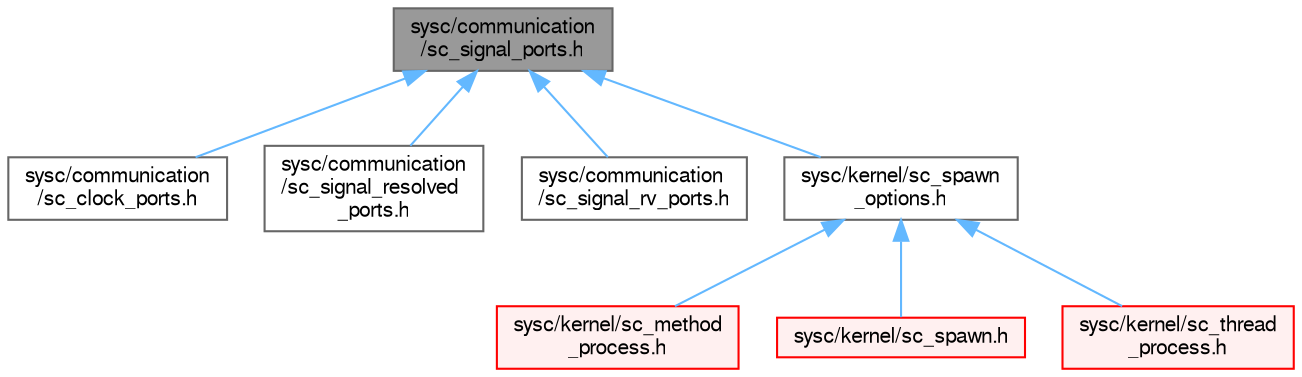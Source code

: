 digraph "sysc/communication/sc_signal_ports.h"
{
 // LATEX_PDF_SIZE
  bgcolor="transparent";
  edge [fontname=FreeSans,fontsize=10,labelfontname=FreeSans,labelfontsize=10];
  node [fontname=FreeSans,fontsize=10,shape=box,height=0.2,width=0.4];
  Node1 [id="Node000001",label="sysc/communication\l/sc_signal_ports.h",height=0.2,width=0.4,color="gray40", fillcolor="grey60", style="filled", fontcolor="black",tooltip=" "];
  Node1 -> Node2 [id="edge1_Node000001_Node000002",dir="back",color="steelblue1",style="solid",tooltip=" "];
  Node2 [id="Node000002",label="sysc/communication\l/sc_clock_ports.h",height=0.2,width=0.4,color="grey40", fillcolor="white", style="filled",URL="$a00293.html",tooltip=" "];
  Node1 -> Node3 [id="edge2_Node000001_Node000003",dir="back",color="steelblue1",style="solid",tooltip=" "];
  Node3 [id="Node000003",label="sysc/communication\l/sc_signal_resolved\l_ports.h",height=0.2,width=0.4,color="grey40", fillcolor="white", style="filled",URL="$a00254.html",tooltip=" "];
  Node1 -> Node4 [id="edge3_Node000001_Node000004",dir="back",color="steelblue1",style="solid",tooltip=" "];
  Node4 [id="Node000004",label="sysc/communication\l/sc_signal_rv_ports.h",height=0.2,width=0.4,color="grey40", fillcolor="white", style="filled",URL="$a00320.html",tooltip=" "];
  Node1 -> Node5 [id="edge4_Node000001_Node000005",dir="back",color="steelblue1",style="solid",tooltip=" "];
  Node5 [id="Node000005",label="sysc/kernel/sc_spawn\l_options.h",height=0.2,width=0.4,color="grey40", fillcolor="white", style="filled",URL="$a00395.html",tooltip=" "];
  Node5 -> Node6 [id="edge5_Node000005_Node000006",dir="back",color="steelblue1",style="solid",tooltip=" "];
  Node6 [id="Node000006",label="sysc/kernel/sc_method\l_process.h",height=0.2,width=0.4,color="red", fillcolor="#FFF0F0", style="filled",URL="$a00404.html",tooltip=" "];
  Node5 -> Node11 [id="edge6_Node000005_Node000011",dir="back",color="steelblue1",style="solid",tooltip=" "];
  Node11 [id="Node000011",label="sysc/kernel/sc_spawn.h",height=0.2,width=0.4,color="red", fillcolor="#FFF0F0", style="filled",URL="$a00422.html",tooltip=" "];
  Node5 -> Node13 [id="edge7_Node000005_Node000013",dir="back",color="steelblue1",style="solid",tooltip=" "];
  Node13 [id="Node000013",label="sysc/kernel/sc_thread\l_process.h",height=0.2,width=0.4,color="red", fillcolor="#FFF0F0", style="filled",URL="$a00356.html",tooltip=" "];
}
